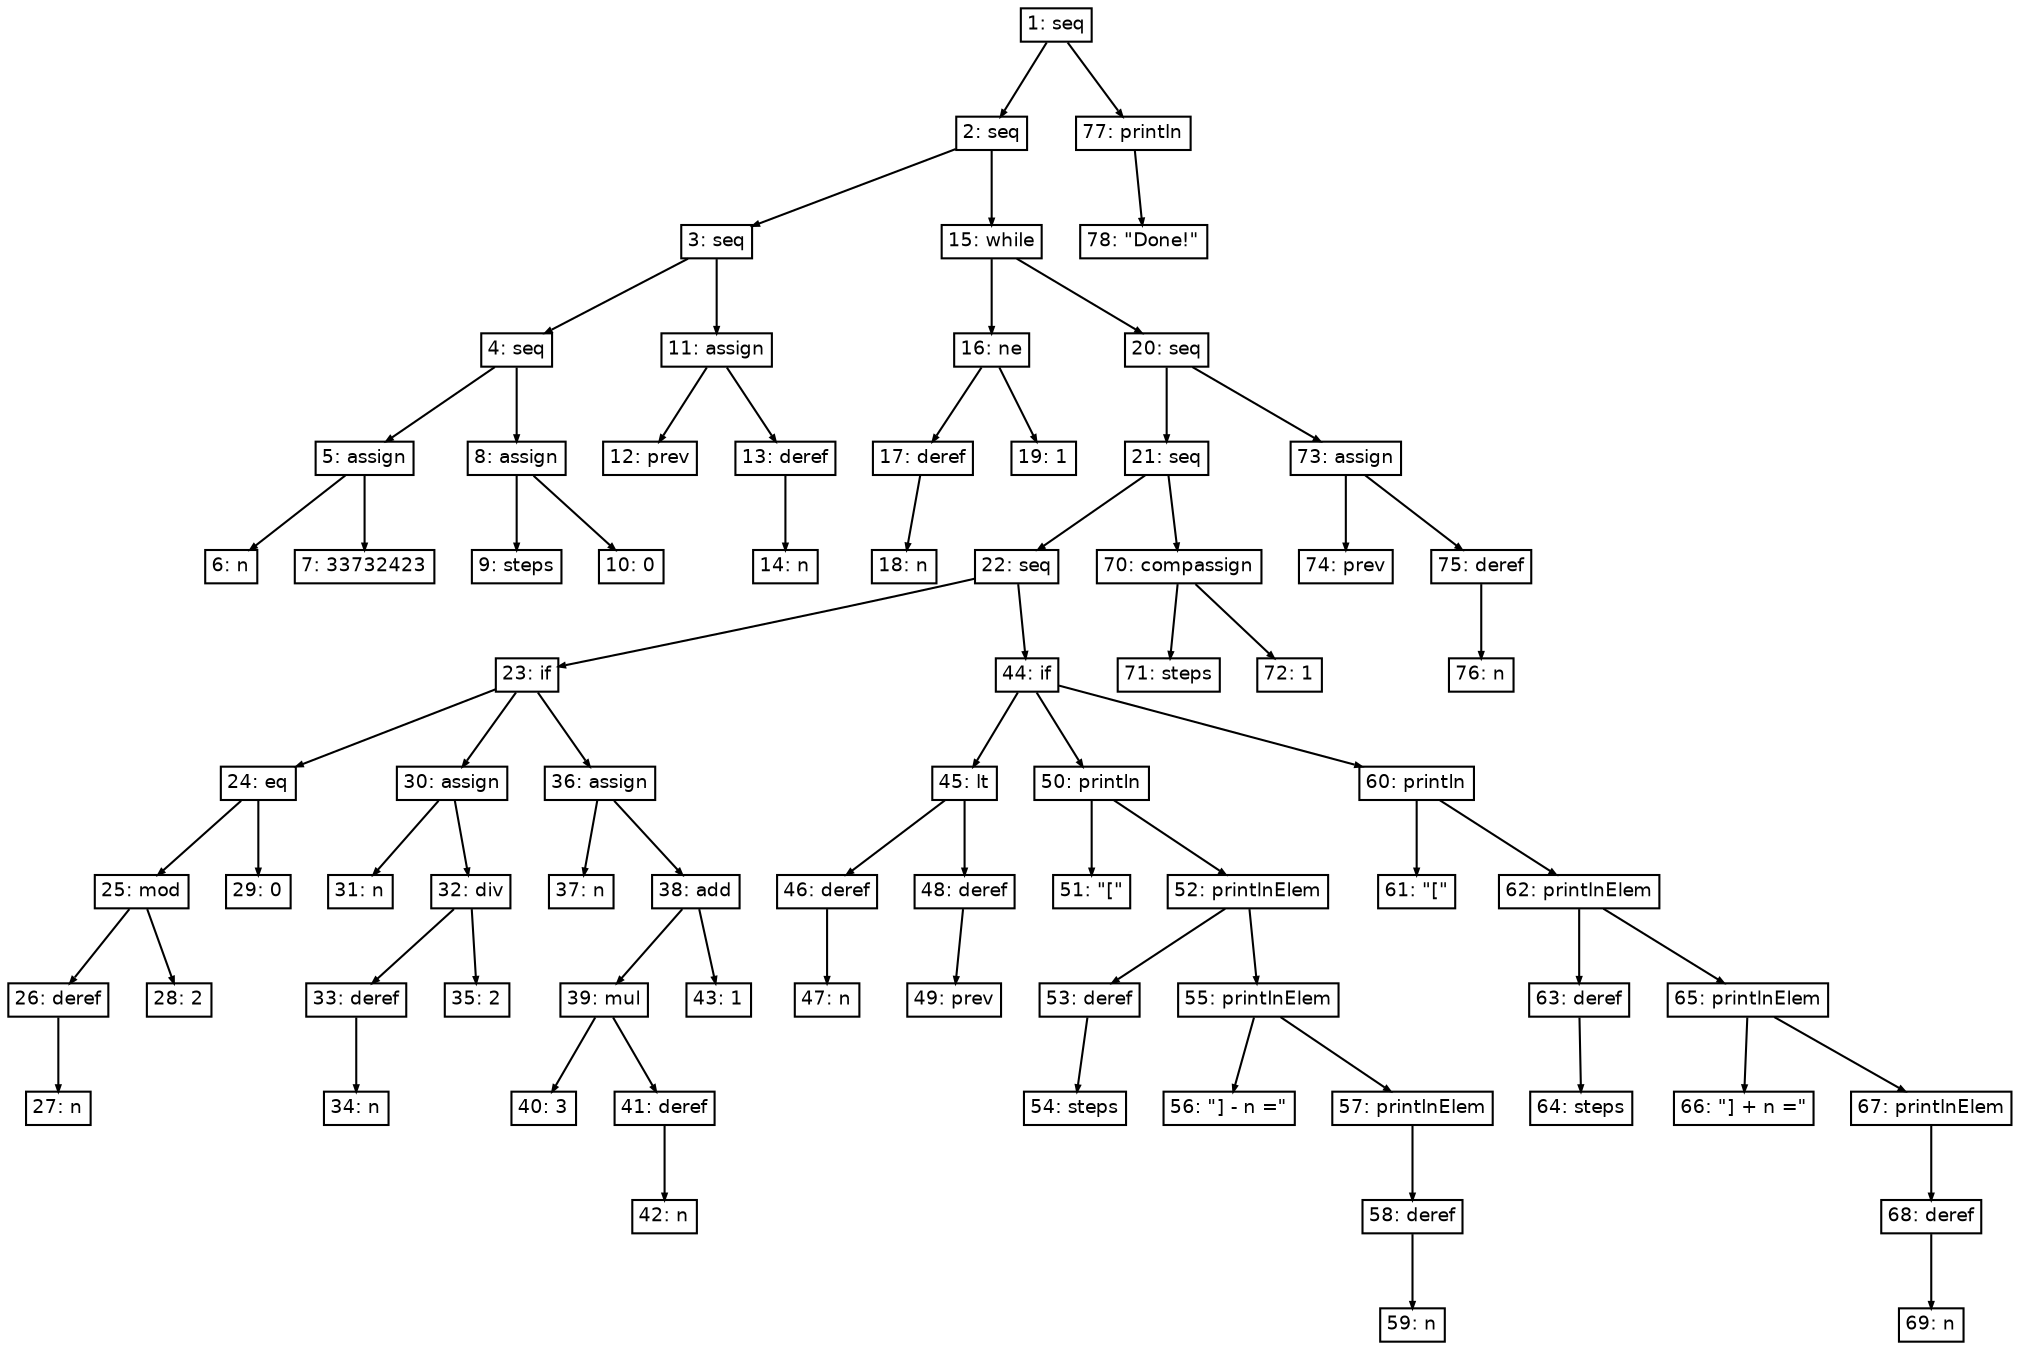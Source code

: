 digraph "RDT" {
node[fontname=Helvetica fontsize=9 shape=box height = 0 width = 0 margin= 0.04]
graph[ordering=out]
edge[arrowsize = 0.3]

"1"  [label="1: seq"]
"1"->"2"
"2"  [label="2: seq"]
"2"->"3"
"3"  [label="3: seq"]
"3"->"4"
"4"  [label="4: seq"]
"4"->"5"
"5"  [label="5: assign"]
"5"->"6"
"6"  [label="6: n"]
"5"->"7"
"7"  [label="7: 33732423"]
"4"->"8"
"8"  [label="8: assign"]
"8"->"9"
"9"  [label="9: steps"]
"8"->"10"
"10"  [label="10: 0"]
"3"->"11"
"11"  [label="11: assign"]
"11"->"12"
"12"  [label="12: prev"]
"11"->"13"
"13"  [label="13: deref"]
"13"->"14"
"14"  [label="14: n"]
"2"->"15"
"15"  [label="15: while"]
"15"->"16"
"16"  [label="16: ne"]
"16"->"17"
"17"  [label="17: deref"]
"17"->"18"
"18"  [label="18: n"]
"16"->"19"
"19"  [label="19: 1"]
"15"->"20"
"20"  [label="20: seq"]
"20"->"21"
"21"  [label="21: seq"]
"21"->"22"
"22"  [label="22: seq"]
"22"->"23"
"23"  [label="23: if"]
"23"->"24"
"24"  [label="24: eq"]
"24"->"25"
"25"  [label="25: mod"]
"25"->"26"
"26"  [label="26: deref"]
"26"->"27"
"27"  [label="27: n"]
"25"->"28"
"28"  [label="28: 2"]
"24"->"29"
"29"  [label="29: 0"]
"23"->"30"
"30"  [label="30: assign"]
"30"->"31"
"31"  [label="31: n"]
"30"->"32"
"32"  [label="32: div"]
"32"->"33"
"33"  [label="33: deref"]
"33"->"34"
"34"  [label="34: n"]
"32"->"35"
"35"  [label="35: 2"]
"23"->"36"
"36"  [label="36: assign"]
"36"->"37"
"37"  [label="37: n"]
"36"->"38"
"38"  [label="38: add"]
"38"->"39"
"39"  [label="39: mul"]
"39"->"40"
"40"  [label="40: 3"]
"39"->"41"
"41"  [label="41: deref"]
"41"->"42"
"42"  [label="42: n"]
"38"->"43"
"43"  [label="43: 1"]
"22"->"44"
"44"  [label="44: if"]
"44"->"45"
"45"  [label="45: lt"]
"45"->"46"
"46"  [label="46: deref"]
"46"->"47"
"47"  [label="47: n"]
"45"->"48"
"48"  [label="48: deref"]
"48"->"49"
"49"  [label="49: prev"]
"44"->"50"
"50"  [label="50: println"]
"50"->"51"
"51"  [label="51: \"[\""]
"50"->"52"
"52"  [label="52: printlnElem"]
"52"->"53"
"53"  [label="53: deref"]
"53"->"54"
"54"  [label="54: steps"]
"52"->"55"
"55"  [label="55: printlnElem"]
"55"->"56"
"56"  [label="56: \"] - n =\""]
"55"->"57"
"57"  [label="57: printlnElem"]
"57"->"58"
"58"  [label="58: deref"]
"58"->"59"
"59"  [label="59: n"]
"44"->"60"
"60"  [label="60: println"]
"60"->"61"
"61"  [label="61: \"[\""]
"60"->"62"
"62"  [label="62: printlnElem"]
"62"->"63"
"63"  [label="63: deref"]
"63"->"64"
"64"  [label="64: steps"]
"62"->"65"
"65"  [label="65: printlnElem"]
"65"->"66"
"66"  [label="66: \"] + n =\""]
"65"->"67"
"67"  [label="67: printlnElem"]
"67"->"68"
"68"  [label="68: deref"]
"68"->"69"
"69"  [label="69: n"]
"21"->"70"
"70"  [label="70: compassign"]
"70"->"71"
"71"  [label="71: steps"]
"70"->"72"
"72"  [label="72: 1"]
"20"->"73"
"73"  [label="73: assign"]
"73"->"74"
"74"  [label="74: prev"]
"73"->"75"
"75"  [label="75: deref"]
"75"->"76"
"76"  [label="76: n"]
"1"->"77"
"77"  [label="77: println"]
"77"->"78"
"78"  [label="78: \"Done!\""]
}